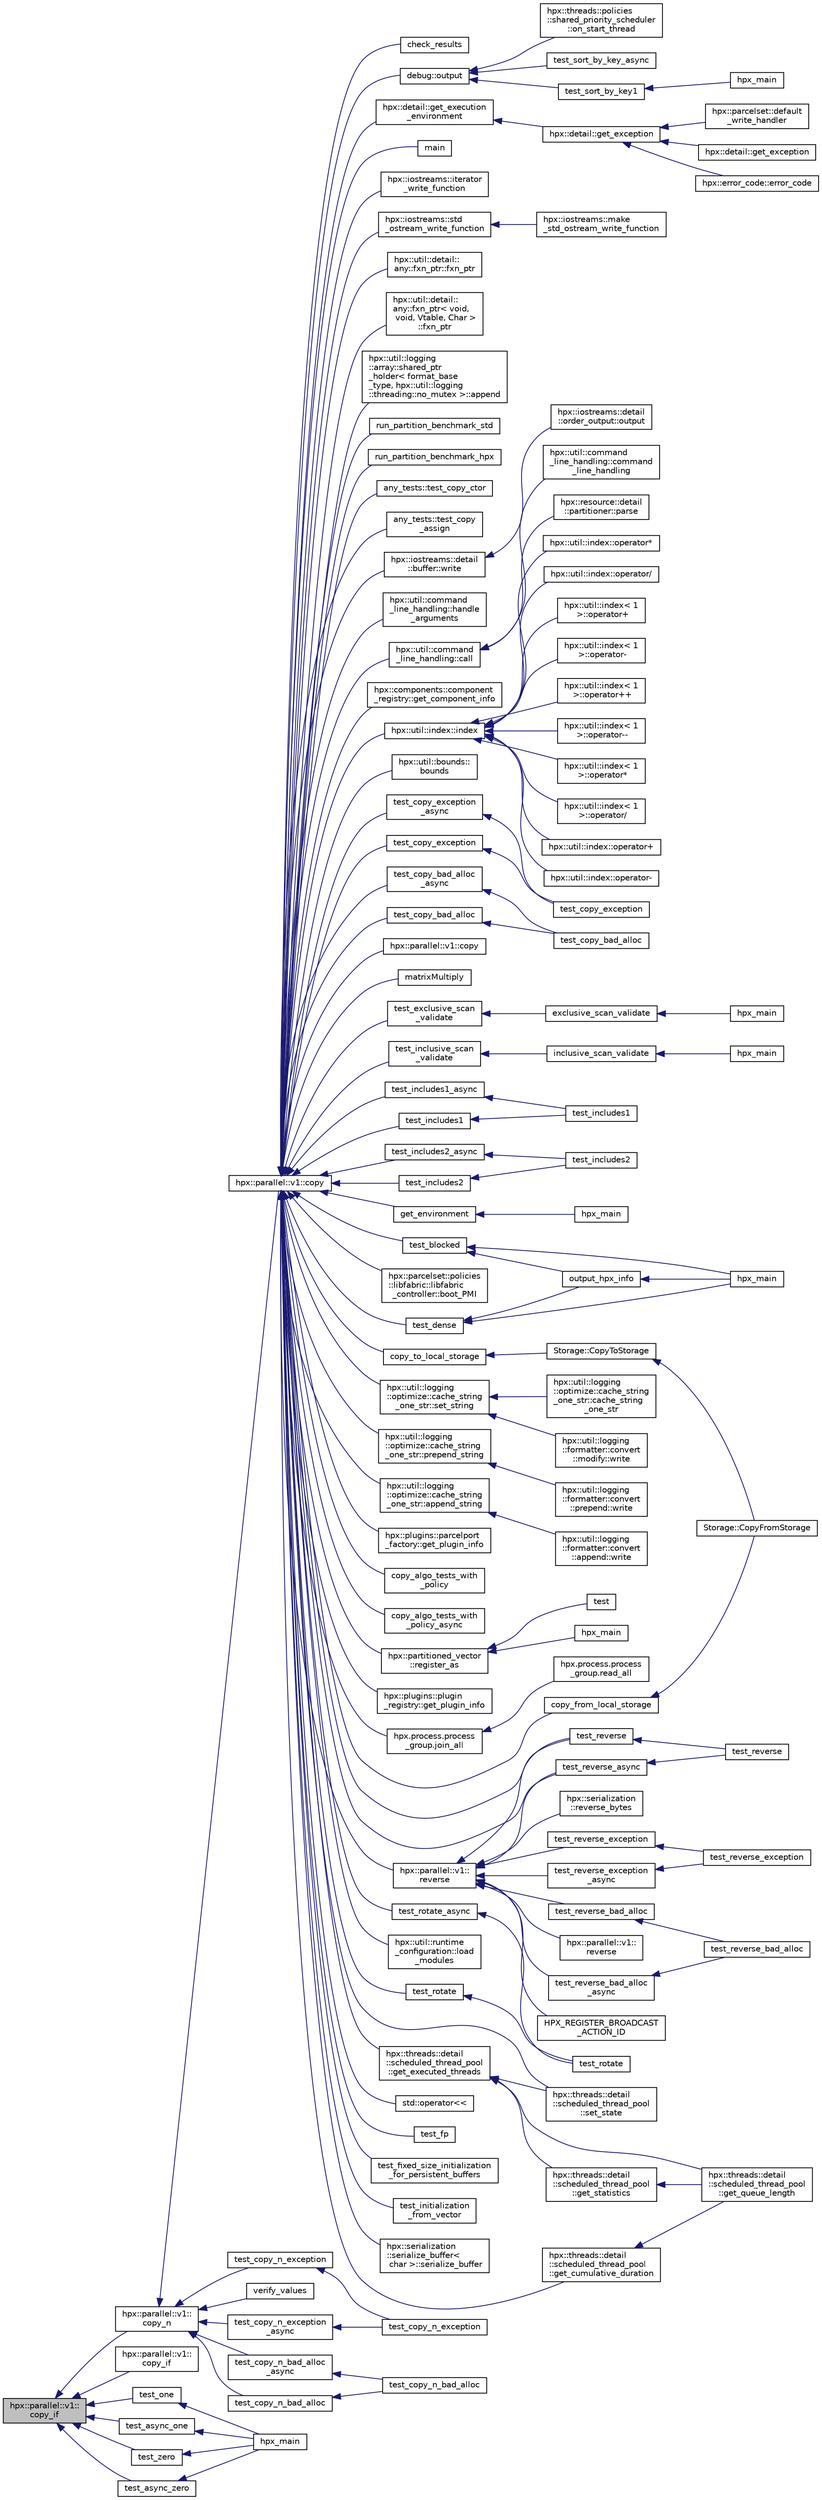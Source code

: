 digraph "hpx::parallel::v1::copy_if"
{
  edge [fontname="Helvetica",fontsize="10",labelfontname="Helvetica",labelfontsize="10"];
  node [fontname="Helvetica",fontsize="10",shape=record];
  rankdir="LR";
  Node488 [label="hpx::parallel::v1::\lcopy_if",height=0.2,width=0.4,color="black", fillcolor="grey75", style="filled", fontcolor="black"];
  Node488 -> Node489 [dir="back",color="midnightblue",fontsize="10",style="solid",fontname="Helvetica"];
  Node489 [label="hpx::parallel::v1::\lcopy_n",height=0.2,width=0.4,color="black", fillcolor="white", style="filled",URL="$db/db9/namespacehpx_1_1parallel_1_1v1.html#a62b381b00123e950f7cd81ae9b16c4a6"];
  Node489 -> Node490 [dir="back",color="midnightblue",fontsize="10",style="solid",fontname="Helvetica"];
  Node490 [label="hpx::parallel::v1::copy",height=0.2,width=0.4,color="black", fillcolor="white", style="filled",URL="$db/db9/namespacehpx_1_1parallel_1_1v1.html#a502f993845638113034b4a1629b7a3c7"];
  Node490 -> Node491 [dir="back",color="midnightblue",fontsize="10",style="solid",fontname="Helvetica"];
  Node491 [label="hpx::util::detail::\lany::fxn_ptr::fxn_ptr",height=0.2,width=0.4,color="black", fillcolor="white", style="filled",URL="$d7/dcb/structhpx_1_1util_1_1detail_1_1any_1_1fxn__ptr.html#ac412cd5fb1858a7626b032904bfcc99d"];
  Node490 -> Node492 [dir="back",color="midnightblue",fontsize="10",style="solid",fontname="Helvetica"];
  Node492 [label="hpx::util::detail::\lany::fxn_ptr\< void,\l void, Vtable, Char \>\l::fxn_ptr",height=0.2,width=0.4,color="black", fillcolor="white", style="filled",URL="$d4/dfd/structhpx_1_1util_1_1detail_1_1any_1_1fxn__ptr_3_01void_00_01void_00_01_vtable_00_01_char_01_4.html#a34b8b84c43fba3e9c96736494926ef9e"];
  Node490 -> Node493 [dir="back",color="midnightblue",fontsize="10",style="solid",fontname="Helvetica"];
  Node493 [label="hpx::util::logging\l::array::shared_ptr\l_holder\< format_base\l_type, hpx::util::logging\l::threading::no_mutex \>::append",height=0.2,width=0.4,color="black", fillcolor="white", style="filled",URL="$d3/d8f/classhpx_1_1util_1_1logging_1_1array_1_1shared__ptr__holder.html#a048beba4280ba0e17bf9b63e48202479"];
  Node490 -> Node494 [dir="back",color="midnightblue",fontsize="10",style="solid",fontname="Helvetica"];
  Node494 [label="run_partition_benchmark_std",height=0.2,width=0.4,color="black", fillcolor="white", style="filled",URL="$d9/d88/benchmark__partition_8cpp.html#a8587bbea477cabbc07fb8c0909fda4bf"];
  Node490 -> Node495 [dir="back",color="midnightblue",fontsize="10",style="solid",fontname="Helvetica"];
  Node495 [label="run_partition_benchmark_hpx",height=0.2,width=0.4,color="black", fillcolor="white", style="filled",URL="$d9/d88/benchmark__partition_8cpp.html#a5c3c49868cd7a8f750c0d4d67d90501c"];
  Node490 -> Node496 [dir="back",color="midnightblue",fontsize="10",style="solid",fontname="Helvetica"];
  Node496 [label="any_tests::test_copy_ctor",height=0.2,width=0.4,color="black", fillcolor="white", style="filled",URL="$de/db0/namespaceany__tests.html#a4d2963fdb2362116cd7576b469e16554"];
  Node490 -> Node497 [dir="back",color="midnightblue",fontsize="10",style="solid",fontname="Helvetica"];
  Node497 [label="any_tests::test_copy\l_assign",height=0.2,width=0.4,color="black", fillcolor="white", style="filled",URL="$de/db0/namespaceany__tests.html#aedf0528c40685a62151d9d189d9478a8"];
  Node490 -> Node498 [dir="back",color="midnightblue",fontsize="10",style="solid",fontname="Helvetica"];
  Node498 [label="hpx::iostreams::detail\l::buffer::write",height=0.2,width=0.4,color="black", fillcolor="white", style="filled",URL="$d0/d8a/structhpx_1_1iostreams_1_1detail_1_1buffer.html#a3806c1acdff428b6a80e01c3304b1320"];
  Node498 -> Node499 [dir="back",color="midnightblue",fontsize="10",style="solid",fontname="Helvetica"];
  Node499 [label="hpx::iostreams::detail\l::order_output::output",height=0.2,width=0.4,color="black", fillcolor="white", style="filled",URL="$d8/d93/structhpx_1_1iostreams_1_1detail_1_1order__output.html#aa91d162ef08182ee688436517a0724c7"];
  Node490 -> Node500 [dir="back",color="midnightblue",fontsize="10",style="solid",fontname="Helvetica"];
  Node500 [label="hpx::util::command\l_line_handling::handle\l_arguments",height=0.2,width=0.4,color="black", fillcolor="white", style="filled",URL="$d2/df0/structhpx_1_1util_1_1command__line__handling.html#a1aa8a009a61fe583bf8de6e144846eee"];
  Node490 -> Node501 [dir="back",color="midnightblue",fontsize="10",style="solid",fontname="Helvetica"];
  Node501 [label="hpx::util::command\l_line_handling::call",height=0.2,width=0.4,color="black", fillcolor="white", style="filled",URL="$d2/df0/structhpx_1_1util_1_1command__line__handling.html#a88a7542cea910b1dcb77191654c3419e"];
  Node501 -> Node502 [dir="back",color="midnightblue",fontsize="10",style="solid",fontname="Helvetica"];
  Node502 [label="hpx::util::command\l_line_handling::command\l_line_handling",height=0.2,width=0.4,color="black", fillcolor="white", style="filled",URL="$d2/df0/structhpx_1_1util_1_1command__line__handling.html#a41c8e4f57b82b9f0357d259c70d11527"];
  Node501 -> Node503 [dir="back",color="midnightblue",fontsize="10",style="solid",fontname="Helvetica"];
  Node503 [label="hpx::resource::detail\l::partitioner::parse",height=0.2,width=0.4,color="black", fillcolor="white", style="filled",URL="$d0/dab/classhpx_1_1resource_1_1detail_1_1partitioner.html#a8319dd5018945e7d493f7a6d88a6ca02"];
  Node490 -> Node504 [dir="back",color="midnightblue",fontsize="10",style="solid",fontname="Helvetica"];
  Node504 [label="hpx::components::component\l_registry::get_component_info",height=0.2,width=0.4,color="black", fillcolor="white", style="filled",URL="$de/da5/structhpx_1_1components_1_1component__registry.html#a12bb12c156afc3b514f5ae5aed45090f",tooltip="Return the ini-information for all contained components. "];
  Node490 -> Node505 [dir="back",color="midnightblue",fontsize="10",style="solid",fontname="Helvetica"];
  Node505 [label="hpx::util::index::index",height=0.2,width=0.4,color="black", fillcolor="white", style="filled",URL="$de/d30/classhpx_1_1util_1_1index.html#abf882e9cdd8bf9d95b4faba144f9caed",tooltip="Effects: Zero-initializes each component. "];
  Node505 -> Node506 [dir="back",color="midnightblue",fontsize="10",style="solid",fontname="Helvetica"];
  Node506 [label="hpx::util::index::operator+",height=0.2,width=0.4,color="black", fillcolor="white", style="filled",URL="$de/d30/classhpx_1_1util_1_1index.html#aa34af735cadc4d8a2b5692f4b412912e",tooltip="Returns: index<Rank>{*this} += rhs. "];
  Node505 -> Node507 [dir="back",color="midnightblue",fontsize="10",style="solid",fontname="Helvetica"];
  Node507 [label="hpx::util::index::operator-",height=0.2,width=0.4,color="black", fillcolor="white", style="filled",URL="$de/d30/classhpx_1_1util_1_1index.html#af2673a8ee8f0a7d06b05aa0df21dd4fd",tooltip="Returns: index<Rank>{*this} -= rhs. "];
  Node505 -> Node508 [dir="back",color="midnightblue",fontsize="10",style="solid",fontname="Helvetica"];
  Node508 [label="hpx::util::index::operator*",height=0.2,width=0.4,color="black", fillcolor="white", style="filled",URL="$de/d30/classhpx_1_1util_1_1index.html#a88b206e4eed810dfb3b2bc0946511fc1",tooltip="Returns: index<Rank>{*this} *= v. "];
  Node505 -> Node509 [dir="back",color="midnightblue",fontsize="10",style="solid",fontname="Helvetica"];
  Node509 [label="hpx::util::index::operator/",height=0.2,width=0.4,color="black", fillcolor="white", style="filled",URL="$de/d30/classhpx_1_1util_1_1index.html#acd7ae8f549efa876966cf63fecef7bd6",tooltip="Returns: index<Rank>{*this} /= v. "];
  Node505 -> Node510 [dir="back",color="midnightblue",fontsize="10",style="solid",fontname="Helvetica"];
  Node510 [label="hpx::util::index\< 1\l \>::operator+",height=0.2,width=0.4,color="black", fillcolor="white", style="filled",URL="$d5/d22/classhpx_1_1util_1_1index_3_011_01_4.html#ae39412c026f3104fa5ae68e39be44d36",tooltip="Returns: index<Rank>{*this} += rhs. "];
  Node505 -> Node511 [dir="back",color="midnightblue",fontsize="10",style="solid",fontname="Helvetica"];
  Node511 [label="hpx::util::index\< 1\l \>::operator-",height=0.2,width=0.4,color="black", fillcolor="white", style="filled",URL="$d5/d22/classhpx_1_1util_1_1index_3_011_01_4.html#addbab11e083426c0fb78a18934335abf",tooltip="Returns: index<Rank>{*this} -= rhs. "];
  Node505 -> Node512 [dir="back",color="midnightblue",fontsize="10",style="solid",fontname="Helvetica"];
  Node512 [label="hpx::util::index\< 1\l \>::operator++",height=0.2,width=0.4,color="black", fillcolor="white", style="filled",URL="$d5/d22/classhpx_1_1util_1_1index_3_011_01_4.html#aec7d69c870cafa096c629a0a9e7503ad"];
  Node505 -> Node513 [dir="back",color="midnightblue",fontsize="10",style="solid",fontname="Helvetica"];
  Node513 [label="hpx::util::index\< 1\l \>::operator--",height=0.2,width=0.4,color="black", fillcolor="white", style="filled",URL="$d5/d22/classhpx_1_1util_1_1index_3_011_01_4.html#a1f14fc3ee6db184107e5d112e03dd6f7"];
  Node505 -> Node514 [dir="back",color="midnightblue",fontsize="10",style="solid",fontname="Helvetica"];
  Node514 [label="hpx::util::index\< 1\l \>::operator*",height=0.2,width=0.4,color="black", fillcolor="white", style="filled",URL="$d5/d22/classhpx_1_1util_1_1index_3_011_01_4.html#a32f4ab025e08253ba6acf9351b1694da",tooltip="Returns: index<Rank>{*this} *= v. "];
  Node505 -> Node515 [dir="back",color="midnightblue",fontsize="10",style="solid",fontname="Helvetica"];
  Node515 [label="hpx::util::index\< 1\l \>::operator/",height=0.2,width=0.4,color="black", fillcolor="white", style="filled",URL="$d5/d22/classhpx_1_1util_1_1index_3_011_01_4.html#a3d225d331fb3d8dc8fcb9e760c9518d9",tooltip="Returns: index<Rank>{*this} /= v. "];
  Node490 -> Node516 [dir="back",color="midnightblue",fontsize="10",style="solid",fontname="Helvetica"];
  Node516 [label="hpx::util::bounds::\lbounds",height=0.2,width=0.4,color="black", fillcolor="white", style="filled",URL="$d4/d1b/classhpx_1_1util_1_1bounds.html#a601f156f60c6e659628f03d389770fe7",tooltip="Effects: Zero-initializes each component. "];
  Node490 -> Node517 [dir="back",color="midnightblue",fontsize="10",style="solid",fontname="Helvetica"];
  Node517 [label="test_copy_exception",height=0.2,width=0.4,color="black", fillcolor="white", style="filled",URL="$d9/d54/copy_8cpp.html#a8ffc3bbb8c0f16b653e0f5c7cc243f21"];
  Node517 -> Node518 [dir="back",color="midnightblue",fontsize="10",style="solid",fontname="Helvetica"];
  Node518 [label="test_copy_exception",height=0.2,width=0.4,color="black", fillcolor="white", style="filled",URL="$d9/d54/copy_8cpp.html#af7fb37549a32793d916e9bad873d5813"];
  Node490 -> Node519 [dir="back",color="midnightblue",fontsize="10",style="solid",fontname="Helvetica"];
  Node519 [label="test_copy_exception\l_async",height=0.2,width=0.4,color="black", fillcolor="white", style="filled",URL="$d9/d54/copy_8cpp.html#a975f6058b2ad575758bb9c1b54a1c464"];
  Node519 -> Node518 [dir="back",color="midnightblue",fontsize="10",style="solid",fontname="Helvetica"];
  Node490 -> Node520 [dir="back",color="midnightblue",fontsize="10",style="solid",fontname="Helvetica"];
  Node520 [label="test_copy_bad_alloc",height=0.2,width=0.4,color="black", fillcolor="white", style="filled",URL="$d9/d54/copy_8cpp.html#a4c5374392b9ae4528dc31288a3a45d20"];
  Node520 -> Node521 [dir="back",color="midnightblue",fontsize="10",style="solid",fontname="Helvetica"];
  Node521 [label="test_copy_bad_alloc",height=0.2,width=0.4,color="black", fillcolor="white", style="filled",URL="$d9/d54/copy_8cpp.html#aedcfd9653ff5c789744b7fa97fdf2823"];
  Node490 -> Node522 [dir="back",color="midnightblue",fontsize="10",style="solid",fontname="Helvetica"];
  Node522 [label="test_copy_bad_alloc\l_async",height=0.2,width=0.4,color="black", fillcolor="white", style="filled",URL="$d9/d54/copy_8cpp.html#aae3d66abea479b770899329ccb071715"];
  Node522 -> Node521 [dir="back",color="midnightblue",fontsize="10",style="solid",fontname="Helvetica"];
  Node490 -> Node523 [dir="back",color="midnightblue",fontsize="10",style="solid",fontname="Helvetica"];
  Node523 [label="hpx::parallel::v1::copy",height=0.2,width=0.4,color="black", fillcolor="white", style="filled",URL="$db/db9/namespacehpx_1_1parallel_1_1v1.html#acbc0b8406e3e0e109cbbae1ba799520f"];
  Node490 -> Node524 [dir="back",color="midnightblue",fontsize="10",style="solid",fontname="Helvetica"];
  Node524 [label="matrixMultiply",height=0.2,width=0.4,color="black", fillcolor="white", style="filled",URL="$dd/d84/cublas__matmul_8cpp.html#aa067c394898cc546b800722bc5eae6ee"];
  Node490 -> Node525 [dir="back",color="midnightblue",fontsize="10",style="solid",fontname="Helvetica"];
  Node525 [label="hpx::detail::get_execution\l_environment",height=0.2,width=0.4,color="black", fillcolor="white", style="filled",URL="$d5/dbe/namespacehpx_1_1detail.html#a3e32a0565372de65928b1a495a4e9d2b"];
  Node525 -> Node526 [dir="back",color="midnightblue",fontsize="10",style="solid",fontname="Helvetica"];
  Node526 [label="hpx::detail::get_exception",height=0.2,width=0.4,color="black", fillcolor="white", style="filled",URL="$d5/dbe/namespacehpx_1_1detail.html#a9bc870a59e82a707b66f801d11a31524"];
  Node526 -> Node527 [dir="back",color="midnightblue",fontsize="10",style="solid",fontname="Helvetica"];
  Node527 [label="hpx::error_code::error_code",height=0.2,width=0.4,color="black", fillcolor="white", style="filled",URL="$d0/ddf/classhpx_1_1error__code.html#a6c75f772a727844e82acc4bda0478be1"];
  Node526 -> Node528 [dir="back",color="midnightblue",fontsize="10",style="solid",fontname="Helvetica"];
  Node528 [label="hpx::parcelset::default\l_write_handler",height=0.2,width=0.4,color="black", fillcolor="white", style="filled",URL="$d4/d41/namespacehpx_1_1parcelset.html#afbd7ba917a0c0adcad43f9b8b0ef1dc2"];
  Node526 -> Node529 [dir="back",color="midnightblue",fontsize="10",style="solid",fontname="Helvetica"];
  Node529 [label="hpx::detail::get_exception",height=0.2,width=0.4,color="black", fillcolor="white", style="filled",URL="$d5/dbe/namespacehpx_1_1detail.html#ae1fcb86925dcb6c7699a858634407236"];
  Node490 -> Node530 [dir="back",color="midnightblue",fontsize="10",style="solid",fontname="Helvetica"];
  Node530 [label="test_exclusive_scan\l_validate",height=0.2,width=0.4,color="black", fillcolor="white", style="filled",URL="$df/d8d/exclusive__scan__validate_8cpp.html#a3ad0827210ccbc9a0b7c3f7082df3661"];
  Node530 -> Node531 [dir="back",color="midnightblue",fontsize="10",style="solid",fontname="Helvetica"];
  Node531 [label="exclusive_scan_validate",height=0.2,width=0.4,color="black", fillcolor="white", style="filled",URL="$df/d8d/exclusive__scan__validate_8cpp.html#a3178f79cb25796b61aa07c085078a217"];
  Node531 -> Node532 [dir="back",color="midnightblue",fontsize="10",style="solid",fontname="Helvetica"];
  Node532 [label="hpx_main",height=0.2,width=0.4,color="black", fillcolor="white", style="filled",URL="$df/d8d/exclusive__scan__validate_8cpp.html#a4ca51ec94fa82421fc621b58eef7b01c"];
  Node490 -> Node533 [dir="back",color="midnightblue",fontsize="10",style="solid",fontname="Helvetica"];
  Node533 [label="test_includes1",height=0.2,width=0.4,color="black", fillcolor="white", style="filled",URL="$dc/d10/includes_8cpp.html#ac9a328bca1819c3cf102403b9e78af4d"];
  Node533 -> Node534 [dir="back",color="midnightblue",fontsize="10",style="solid",fontname="Helvetica"];
  Node534 [label="test_includes1",height=0.2,width=0.4,color="black", fillcolor="white", style="filled",URL="$dc/d10/includes_8cpp.html#a6d101b4dd9e1eda799b990378346277a"];
  Node490 -> Node535 [dir="back",color="midnightblue",fontsize="10",style="solid",fontname="Helvetica"];
  Node535 [label="test_includes1_async",height=0.2,width=0.4,color="black", fillcolor="white", style="filled",URL="$dc/d10/includes_8cpp.html#a54dad366ee0ed5b7f40cb5bf2eb78c8b"];
  Node535 -> Node534 [dir="back",color="midnightblue",fontsize="10",style="solid",fontname="Helvetica"];
  Node490 -> Node536 [dir="back",color="midnightblue",fontsize="10",style="solid",fontname="Helvetica"];
  Node536 [label="test_includes2",height=0.2,width=0.4,color="black", fillcolor="white", style="filled",URL="$dc/d10/includes_8cpp.html#aa28131ce41bfe9d6f55063ecaaa95d0b"];
  Node536 -> Node537 [dir="back",color="midnightblue",fontsize="10",style="solid",fontname="Helvetica"];
  Node537 [label="test_includes2",height=0.2,width=0.4,color="black", fillcolor="white", style="filled",URL="$dc/d10/includes_8cpp.html#a094e019ec3ea270d55f1b58f7e08cfd0"];
  Node490 -> Node538 [dir="back",color="midnightblue",fontsize="10",style="solid",fontname="Helvetica"];
  Node538 [label="test_includes2_async",height=0.2,width=0.4,color="black", fillcolor="white", style="filled",URL="$dc/d10/includes_8cpp.html#a74f23df4b3d3dfced1942f74518c545e"];
  Node538 -> Node537 [dir="back",color="midnightblue",fontsize="10",style="solid",fontname="Helvetica"];
  Node490 -> Node539 [dir="back",color="midnightblue",fontsize="10",style="solid",fontname="Helvetica"];
  Node539 [label="test_inclusive_scan\l_validate",height=0.2,width=0.4,color="black", fillcolor="white", style="filled",URL="$d1/d1e/inclusive__scan__tests_8hpp.html#a2576aec37ed584e4e707efc8e894d04f"];
  Node539 -> Node540 [dir="back",color="midnightblue",fontsize="10",style="solid",fontname="Helvetica"];
  Node540 [label="inclusive_scan_validate",height=0.2,width=0.4,color="black", fillcolor="white", style="filled",URL="$d4/d31/inclusive__scan_8cpp.html#ac12e0974d9a242534d53315ebffcf4ea"];
  Node540 -> Node541 [dir="back",color="midnightblue",fontsize="10",style="solid",fontname="Helvetica"];
  Node541 [label="hpx_main",height=0.2,width=0.4,color="black", fillcolor="white", style="filled",URL="$d4/d31/inclusive__scan_8cpp.html#a4ca51ec94fa82421fc621b58eef7b01c"];
  Node490 -> Node542 [dir="back",color="midnightblue",fontsize="10",style="solid",fontname="Helvetica"];
  Node542 [label="get_environment",height=0.2,width=0.4,color="black", fillcolor="white", style="filled",URL="$df/ddc/launch__process_8cpp.html#a0cf78c7984634501049f3dc46fd28d69"];
  Node542 -> Node543 [dir="back",color="midnightblue",fontsize="10",style="solid",fontname="Helvetica"];
  Node543 [label="hpx_main",height=0.2,width=0.4,color="black", fillcolor="white", style="filled",URL="$df/ddc/launch__process_8cpp.html#a4ca51ec94fa82421fc621b58eef7b01c"];
  Node490 -> Node544 [dir="back",color="midnightblue",fontsize="10",style="solid",fontname="Helvetica"];
  Node544 [label="hpx::parcelset::policies\l::libfabric::libfabric\l_controller::boot_PMI",height=0.2,width=0.4,color="black", fillcolor="white", style="filled",URL="$db/d9f/classhpx_1_1parcelset_1_1policies_1_1libfabric_1_1libfabric__controller.html#a8107a3c0779afb2b6f59b6f2d7fed085"];
  Node490 -> Node545 [dir="back",color="midnightblue",fontsize="10",style="solid",fontname="Helvetica"];
  Node545 [label="copy_to_local_storage",height=0.2,width=0.4,color="black", fillcolor="white", style="filled",URL="$db/daa/network__storage_8cpp.html#a4a30e53cccd72e7de949feb0415f8d20"];
  Node545 -> Node546 [dir="back",color="midnightblue",fontsize="10",style="solid",fontname="Helvetica"];
  Node546 [label="Storage::CopyToStorage",height=0.2,width=0.4,color="black", fillcolor="white", style="filled",URL="$db/dd5/namespace_storage.html#a67db530df57f7b0d41ea9afcaac8946c"];
  Node546 -> Node547 [dir="back",color="midnightblue",fontsize="10",style="solid",fontname="Helvetica"];
  Node547 [label="Storage::CopyFromStorage",height=0.2,width=0.4,color="black", fillcolor="white", style="filled",URL="$db/dd5/namespace_storage.html#afc22ee9d2a21b6e473f85bb8b98c93b0"];
  Node490 -> Node548 [dir="back",color="midnightblue",fontsize="10",style="solid",fontname="Helvetica"];
  Node548 [label="copy_from_local_storage",height=0.2,width=0.4,color="black", fillcolor="white", style="filled",URL="$db/daa/network__storage_8cpp.html#a6abda1483818c08b41b9b2eeb5d974a3"];
  Node548 -> Node547 [dir="back",color="midnightblue",fontsize="10",style="solid",fontname="Helvetica"];
  Node490 -> Node549 [dir="back",color="midnightblue",fontsize="10",style="solid",fontname="Helvetica"];
  Node549 [label="hpx::util::logging\l::optimize::cache_string\l_one_str::set_string",height=0.2,width=0.4,color="black", fillcolor="white", style="filled",URL="$d2/df1/structhpx_1_1util_1_1logging_1_1optimize_1_1cache__string__one__str.html#a68a6011976ebbb742364cbdcbbad654c"];
  Node549 -> Node550 [dir="back",color="midnightblue",fontsize="10",style="solid",fontname="Helvetica"];
  Node550 [label="hpx::util::logging\l::formatter::convert\l::modify::write",height=0.2,width=0.4,color="black", fillcolor="white", style="filled",URL="$df/d5f/namespacehpx_1_1util_1_1logging_1_1formatter_1_1convert_1_1modify.html#a7c07f6847ab66deacc9a8f568981251f"];
  Node549 -> Node551 [dir="back",color="midnightblue",fontsize="10",style="solid",fontname="Helvetica"];
  Node551 [label="hpx::util::logging\l::optimize::cache_string\l_one_str::cache_string\l_one_str",height=0.2,width=0.4,color="black", fillcolor="white", style="filled",URL="$d2/df1/structhpx_1_1util_1_1logging_1_1optimize_1_1cache__string__one__str.html#acb8b3a32a98895381f06c406f4c0f923"];
  Node490 -> Node552 [dir="back",color="midnightblue",fontsize="10",style="solid",fontname="Helvetica"];
  Node552 [label="hpx::util::logging\l::optimize::cache_string\l_one_str::prepend_string",height=0.2,width=0.4,color="black", fillcolor="white", style="filled",URL="$d2/df1/structhpx_1_1util_1_1logging_1_1optimize_1_1cache__string__one__str.html#ac65d8bb47cd38308b999f665ec8e743f"];
  Node552 -> Node553 [dir="back",color="midnightblue",fontsize="10",style="solid",fontname="Helvetica"];
  Node553 [label="hpx::util::logging\l::formatter::convert\l::prepend::write",height=0.2,width=0.4,color="black", fillcolor="white", style="filled",URL="$de/d08/namespacehpx_1_1util_1_1logging_1_1formatter_1_1convert_1_1prepend.html#a9d1f7a8714138e4c036db67efa8a84ef"];
  Node490 -> Node554 [dir="back",color="midnightblue",fontsize="10",style="solid",fontname="Helvetica"];
  Node554 [label="hpx::util::logging\l::optimize::cache_string\l_one_str::append_string",height=0.2,width=0.4,color="black", fillcolor="white", style="filled",URL="$d2/df1/structhpx_1_1util_1_1logging_1_1optimize_1_1cache__string__one__str.html#aa454ed031c9577ea72be70dc9db7fb0e"];
  Node554 -> Node555 [dir="back",color="midnightblue",fontsize="10",style="solid",fontname="Helvetica"];
  Node555 [label="hpx::util::logging\l::formatter::convert\l::append::write",height=0.2,width=0.4,color="black", fillcolor="white", style="filled",URL="$da/d97/namespacehpx_1_1util_1_1logging_1_1formatter_1_1convert_1_1append.html#a4b983567f53121b8e642d2b68e4b56d7"];
  Node490 -> Node556 [dir="back",color="midnightblue",fontsize="10",style="solid",fontname="Helvetica"];
  Node556 [label="hpx::plugins::parcelport\l_factory::get_plugin_info",height=0.2,width=0.4,color="black", fillcolor="white", style="filled",URL="$d2/d50/structhpx_1_1plugins_1_1parcelport__factory.html#ae0bfc9ba44b48f0fab21ce8ad91f98aa"];
  Node490 -> Node557 [dir="back",color="midnightblue",fontsize="10",style="solid",fontname="Helvetica"];
  Node557 [label="copy_algo_tests_with\l_policy",height=0.2,width=0.4,color="black", fillcolor="white", style="filled",URL="$d9/d91/partitioned__vector__copy_8cpp.html#ae0e3f9d05350442941fbd4339e31e6be"];
  Node490 -> Node558 [dir="back",color="midnightblue",fontsize="10",style="solid",fontname="Helvetica"];
  Node558 [label="copy_algo_tests_with\l_policy_async",height=0.2,width=0.4,color="black", fillcolor="white", style="filled",URL="$d9/d91/partitioned__vector__copy_8cpp.html#a2a8bfcd77f2b6d1bef69bbfcd08f2ca3"];
  Node490 -> Node559 [dir="back",color="midnightblue",fontsize="10",style="solid",fontname="Helvetica"];
  Node559 [label="hpx::partitioned_vector\l::register_as",height=0.2,width=0.4,color="black", fillcolor="white", style="filled",URL="$d1/d60/classhpx_1_1partitioned__vector.html#aa5bc9806884a016563badd3631acba76"];
  Node559 -> Node560 [dir="back",color="midnightblue",fontsize="10",style="solid",fontname="Helvetica"];
  Node560 [label="hpx_main",height=0.2,width=0.4,color="black", fillcolor="white", style="filled",URL="$db/d7c/partitioned__vector__spmd__foreach_8cpp.html#a4ca51ec94fa82421fc621b58eef7b01c"];
  Node559 -> Node561 [dir="back",color="midnightblue",fontsize="10",style="solid",fontname="Helvetica"];
  Node561 [label="test",height=0.2,width=0.4,color="black", fillcolor="white", style="filled",URL="$dd/dc9/serialization__partitioned__vector_8cpp.html#ad31f39df04713d49dcb2ed6f9ec4c77b"];
  Node490 -> Node562 [dir="back",color="midnightblue",fontsize="10",style="solid",fontname="Helvetica"];
  Node562 [label="hpx::plugins::plugin\l_registry::get_plugin_info",height=0.2,width=0.4,color="black", fillcolor="white", style="filled",URL="$d2/d92/structhpx_1_1plugins_1_1plugin__registry.html#ac91702c64cc8940454562390d79e341f",tooltip="Return the ini-information for all contained components. "];
  Node490 -> Node563 [dir="back",color="midnightblue",fontsize="10",style="solid",fontname="Helvetica"];
  Node563 [label="hpx.process.process\l_group.join_all",height=0.2,width=0.4,color="black", fillcolor="white", style="filled",URL="$d5/d67/classhpx_1_1process_1_1process__group.html#adcfb796ea57830ecf0c854f89e10f7b0"];
  Node563 -> Node564 [dir="back",color="midnightblue",fontsize="10",style="solid",fontname="Helvetica"];
  Node564 [label="hpx.process.process\l_group.read_all",height=0.2,width=0.4,color="black", fillcolor="white", style="filled",URL="$d5/d67/classhpx_1_1process_1_1process__group.html#a9250808f2c832dbcce173126d1df9106"];
  Node490 -> Node565 [dir="back",color="midnightblue",fontsize="10",style="solid",fontname="Helvetica"];
  Node565 [label="test_reverse",height=0.2,width=0.4,color="black", fillcolor="white", style="filled",URL="$d8/dc4/reverse_8cpp.html#a698a7dfc93bebfd1903e9279d728b478"];
  Node565 -> Node566 [dir="back",color="midnightblue",fontsize="10",style="solid",fontname="Helvetica"];
  Node566 [label="test_reverse",height=0.2,width=0.4,color="black", fillcolor="white", style="filled",URL="$d8/dc4/reverse_8cpp.html#af8ceb06646276dda271ee75fb9cb1330"];
  Node490 -> Node567 [dir="back",color="midnightblue",fontsize="10",style="solid",fontname="Helvetica"];
  Node567 [label="test_reverse_async",height=0.2,width=0.4,color="black", fillcolor="white", style="filled",URL="$d8/dc4/reverse_8cpp.html#a98d04b1d1b66041667a0b108cb75bd94"];
  Node567 -> Node566 [dir="back",color="midnightblue",fontsize="10",style="solid",fontname="Helvetica"];
  Node490 -> Node568 [dir="back",color="midnightblue",fontsize="10",style="solid",fontname="Helvetica"];
  Node568 [label="hpx::parallel::v1::\lreverse",height=0.2,width=0.4,color="black", fillcolor="white", style="filled",URL="$db/db9/namespacehpx_1_1parallel_1_1v1.html#a6bbf1266e4c8218912dd6b0f4e45af81"];
  Node568 -> Node569 [dir="back",color="midnightblue",fontsize="10",style="solid",fontname="Helvetica"];
  Node569 [label="hpx::serialization\l::reverse_bytes",height=0.2,width=0.4,color="black", fillcolor="white", style="filled",URL="$d5/d3c/namespacehpx_1_1serialization.html#a8f011ebc83a6d30da709e16b0cb73d01"];
  Node568 -> Node565 [dir="back",color="midnightblue",fontsize="10",style="solid",fontname="Helvetica"];
  Node568 -> Node567 [dir="back",color="midnightblue",fontsize="10",style="solid",fontname="Helvetica"];
  Node568 -> Node570 [dir="back",color="midnightblue",fontsize="10",style="solid",fontname="Helvetica"];
  Node570 [label="test_reverse_exception",height=0.2,width=0.4,color="black", fillcolor="white", style="filled",URL="$d8/dc4/reverse_8cpp.html#a3fc488f688ffcc2638e75651d05ce0a1"];
  Node570 -> Node571 [dir="back",color="midnightblue",fontsize="10",style="solid",fontname="Helvetica"];
  Node571 [label="test_reverse_exception",height=0.2,width=0.4,color="black", fillcolor="white", style="filled",URL="$d8/dc4/reverse_8cpp.html#aa2d8d81dddb303261c7e261a04af58e8"];
  Node568 -> Node572 [dir="back",color="midnightblue",fontsize="10",style="solid",fontname="Helvetica"];
  Node572 [label="test_reverse_exception\l_async",height=0.2,width=0.4,color="black", fillcolor="white", style="filled",URL="$d8/dc4/reverse_8cpp.html#aa1ef542757feafa7771fd3a91fad9ec3"];
  Node572 -> Node571 [dir="back",color="midnightblue",fontsize="10",style="solid",fontname="Helvetica"];
  Node568 -> Node573 [dir="back",color="midnightblue",fontsize="10",style="solid",fontname="Helvetica"];
  Node573 [label="test_reverse_bad_alloc",height=0.2,width=0.4,color="black", fillcolor="white", style="filled",URL="$d8/dc4/reverse_8cpp.html#a40fe535807d02cbe5ca07115a9136645"];
  Node573 -> Node574 [dir="back",color="midnightblue",fontsize="10",style="solid",fontname="Helvetica"];
  Node574 [label="test_reverse_bad_alloc",height=0.2,width=0.4,color="black", fillcolor="white", style="filled",URL="$d8/dc4/reverse_8cpp.html#ab4e1a7ce9674bb5cf3ffcc0f43d8f0df"];
  Node568 -> Node575 [dir="back",color="midnightblue",fontsize="10",style="solid",fontname="Helvetica"];
  Node575 [label="test_reverse_bad_alloc\l_async",height=0.2,width=0.4,color="black", fillcolor="white", style="filled",URL="$d8/dc4/reverse_8cpp.html#ae0154bff33a98454ffa3b43769b3947c"];
  Node575 -> Node574 [dir="back",color="midnightblue",fontsize="10",style="solid",fontname="Helvetica"];
  Node568 -> Node576 [dir="back",color="midnightblue",fontsize="10",style="solid",fontname="Helvetica"];
  Node576 [label="hpx::parallel::v1::\lreverse",height=0.2,width=0.4,color="black", fillcolor="white", style="filled",URL="$db/db9/namespacehpx_1_1parallel_1_1v1.html#add542518419ae02ebf254281b2f6b467"];
  Node568 -> Node577 [dir="back",color="midnightblue",fontsize="10",style="solid",fontname="Helvetica"];
  Node577 [label="HPX_REGISTER_BROADCAST\l_ACTION_ID",height=0.2,width=0.4,color="black", fillcolor="white", style="filled",URL="$de/d5c/runtime__support__server_8cpp.html#a2c7fd60adfab122ae67b173ad73fc706"];
  Node490 -> Node578 [dir="back",color="midnightblue",fontsize="10",style="solid",fontname="Helvetica"];
  Node578 [label="test_rotate",height=0.2,width=0.4,color="black", fillcolor="white", style="filled",URL="$d7/d5d/rotate_8cpp.html#ab8a8520d8bdef3f9022bc5377426d949"];
  Node578 -> Node579 [dir="back",color="midnightblue",fontsize="10",style="solid",fontname="Helvetica"];
  Node579 [label="test_rotate",height=0.2,width=0.4,color="black", fillcolor="white", style="filled",URL="$d7/d5d/rotate_8cpp.html#ae9e7ca0d224acd1e52ac006b1b1249e6"];
  Node490 -> Node580 [dir="back",color="midnightblue",fontsize="10",style="solid",fontname="Helvetica"];
  Node580 [label="test_rotate_async",height=0.2,width=0.4,color="black", fillcolor="white", style="filled",URL="$d7/d5d/rotate_8cpp.html#ae3e37eb13d1c555e7ec861e99599cecb"];
  Node580 -> Node579 [dir="back",color="midnightblue",fontsize="10",style="solid",fontname="Helvetica"];
  Node490 -> Node581 [dir="back",color="midnightblue",fontsize="10",style="solid",fontname="Helvetica"];
  Node581 [label="hpx::util::runtime\l_configuration::load\l_modules",height=0.2,width=0.4,color="black", fillcolor="white", style="filled",URL="$d8/d70/classhpx_1_1util_1_1runtime__configuration.html#a684c450613a1e9286639e43b793a07ce"];
  Node490 -> Node582 [dir="back",color="midnightblue",fontsize="10",style="solid",fontname="Helvetica"];
  Node582 [label="hpx::threads::detail\l::scheduled_thread_pool\l::set_state",height=0.2,width=0.4,color="black", fillcolor="white", style="filled",URL="$d2/df7/classhpx_1_1threads_1_1detail_1_1scheduled__thread__pool.html#a4c5c2e57730a788a22926759bcc07972"];
  Node490 -> Node583 [dir="back",color="midnightblue",fontsize="10",style="solid",fontname="Helvetica"];
  Node583 [label="hpx::threads::detail\l::scheduled_thread_pool\l::get_executed_threads",height=0.2,width=0.4,color="black", fillcolor="white", style="filled",URL="$d2/df7/classhpx_1_1threads_1_1detail_1_1scheduled__thread__pool.html#a752993760499d1faf511432e3230620a"];
  Node583 -> Node584 [dir="back",color="midnightblue",fontsize="10",style="solid",fontname="Helvetica"];
  Node584 [label="hpx::threads::detail\l::scheduled_thread_pool\l::get_queue_length",height=0.2,width=0.4,color="black", fillcolor="white", style="filled",URL="$d2/df7/classhpx_1_1threads_1_1detail_1_1scheduled__thread__pool.html#a2f281765fae56e182a978b907c75f1ca"];
  Node583 -> Node582 [dir="back",color="midnightblue",fontsize="10",style="solid",fontname="Helvetica"];
  Node583 -> Node585 [dir="back",color="midnightblue",fontsize="10",style="solid",fontname="Helvetica"];
  Node585 [label="hpx::threads::detail\l::scheduled_thread_pool\l::get_statistics",height=0.2,width=0.4,color="black", fillcolor="white", style="filled",URL="$d2/df7/classhpx_1_1threads_1_1detail_1_1scheduled__thread__pool.html#af2dcb72d2af1ae8d518295a975531b21"];
  Node585 -> Node584 [dir="back",color="midnightblue",fontsize="10",style="solid",fontname="Helvetica"];
  Node490 -> Node586 [dir="back",color="midnightblue",fontsize="10",style="solid",fontname="Helvetica"];
  Node586 [label="hpx::threads::detail\l::scheduled_thread_pool\l::get_cumulative_duration",height=0.2,width=0.4,color="black", fillcolor="white", style="filled",URL="$d2/df7/classhpx_1_1threads_1_1detail_1_1scheduled__thread__pool.html#a8d4a988d98693b637a1591ecbc404721"];
  Node586 -> Node584 [dir="back",color="midnightblue",fontsize="10",style="solid",fontname="Helvetica"];
  Node490 -> Node587 [dir="back",color="midnightblue",fontsize="10",style="solid",fontname="Helvetica"];
  Node587 [label="std::operator\<\<",height=0.2,width=0.4,color="black", fillcolor="white", style="filled",URL="$d8/dcc/namespacestd.html#a7b26db8bc46202080a4c579d92a9013a"];
  Node490 -> Node588 [dir="back",color="midnightblue",fontsize="10",style="solid",fontname="Helvetica"];
  Node588 [label="test_fp",height=0.2,width=0.4,color="black", fillcolor="white", style="filled",URL="$d8/d4f/serialization__unordered__map_8cpp.html#a1562c7873e81687d6bf131c9993a198d"];
  Node490 -> Node589 [dir="back",color="midnightblue",fontsize="10",style="solid",fontname="Helvetica"];
  Node589 [label="test_fixed_size_initialization\l_for_persistent_buffers",height=0.2,width=0.4,color="black", fillcolor="white", style="filled",URL="$d1/d00/serialize__buffer_8cpp.html#abe9b6b9d0e6120127310acff16e660e4"];
  Node490 -> Node590 [dir="back",color="midnightblue",fontsize="10",style="solid",fontname="Helvetica"];
  Node590 [label="test_initialization\l_from_vector",height=0.2,width=0.4,color="black", fillcolor="white", style="filled",URL="$d1/d00/serialize__buffer_8cpp.html#a7c7ba2950fb1f3ce99c5a169b38ecbc6"];
  Node490 -> Node591 [dir="back",color="midnightblue",fontsize="10",style="solid",fontname="Helvetica"];
  Node591 [label="hpx::serialization\l::serialize_buffer\<\l char \>::serialize_buffer",height=0.2,width=0.4,color="black", fillcolor="white", style="filled",URL="$dd/d44/classhpx_1_1serialization_1_1serialize__buffer.html#a02f6fb2c4b1df266d4efadea9db6c959"];
  Node490 -> Node592 [dir="back",color="midnightblue",fontsize="10",style="solid",fontname="Helvetica"];
  Node592 [label="debug::output",height=0.2,width=0.4,color="black", fillcolor="white", style="filled",URL="$d2/dde/namespacedebug.html#abf30712c4e5a6ef52e7161d55681751f"];
  Node592 -> Node593 [dir="back",color="midnightblue",fontsize="10",style="solid",fontname="Helvetica"];
  Node593 [label="hpx::threads::policies\l::shared_priority_scheduler\l::on_start_thread",height=0.2,width=0.4,color="black", fillcolor="white", style="filled",URL="$d8/d52/classhpx_1_1threads_1_1policies_1_1shared__priority__scheduler.html#a6b50d46539ac974cbe2706f56c2fbc3f"];
  Node592 -> Node594 [dir="back",color="midnightblue",fontsize="10",style="solid",fontname="Helvetica"];
  Node594 [label="test_sort_by_key1",height=0.2,width=0.4,color="black", fillcolor="white", style="filled",URL="$df/daa/sort__by__key_8cpp.html#a8652239ac3ed0857d7ab6d8a87ee38d5"];
  Node594 -> Node595 [dir="back",color="midnightblue",fontsize="10",style="solid",fontname="Helvetica"];
  Node595 [label="hpx_main",height=0.2,width=0.4,color="black", fillcolor="white", style="filled",URL="$df/daa/sort__by__key_8cpp.html#a4ca51ec94fa82421fc621b58eef7b01c"];
  Node592 -> Node596 [dir="back",color="midnightblue",fontsize="10",style="solid",fontname="Helvetica"];
  Node596 [label="test_sort_by_key_async",height=0.2,width=0.4,color="black", fillcolor="white", style="filled",URL="$df/daa/sort__by__key_8cpp.html#ac09b80a6ff7103516379f571e4f168ce"];
  Node490 -> Node597 [dir="back",color="midnightblue",fontsize="10",style="solid",fontname="Helvetica"];
  Node597 [label="check_results",height=0.2,width=0.4,color="black", fillcolor="white", style="filled",URL="$da/d5f/stream_8cpp.html#a35f01bec8b4f294117e3760cc2239993"];
  Node490 -> Node598 [dir="back",color="midnightblue",fontsize="10",style="solid",fontname="Helvetica"];
  Node598 [label="test_dense",height=0.2,width=0.4,color="black", fillcolor="white", style="filled",URL="$d5/d98/tests_8hh.html#afc18472d3b5d5c43c321bab65a841aec"];
  Node598 -> Node599 [dir="back",color="midnightblue",fontsize="10",style="solid",fontname="Helvetica"];
  Node599 [label="output_hpx_info",height=0.2,width=0.4,color="black", fillcolor="white", style="filled",URL="$d9/d0f/main_8cc.html#a22d5612b13072491f3de2340527ce19f"];
  Node599 -> Node600 [dir="back",color="midnightblue",fontsize="10",style="solid",fontname="Helvetica"];
  Node600 [label="hpx_main",height=0.2,width=0.4,color="black", fillcolor="white", style="filled",URL="$d9/d0f/main_8cc.html#a344a9bb316c276641af2d061a2558c97"];
  Node598 -> Node600 [dir="back",color="midnightblue",fontsize="10",style="solid",fontname="Helvetica"];
  Node490 -> Node601 [dir="back",color="midnightblue",fontsize="10",style="solid",fontname="Helvetica"];
  Node601 [label="test_blocked",height=0.2,width=0.4,color="black", fillcolor="white", style="filled",URL="$d5/d98/tests_8hh.html#a0dc326736d80613005e0cd8046735b9e"];
  Node601 -> Node599 [dir="back",color="midnightblue",fontsize="10",style="solid",fontname="Helvetica"];
  Node601 -> Node600 [dir="back",color="midnightblue",fontsize="10",style="solid",fontname="Helvetica"];
  Node490 -> Node602 [dir="back",color="midnightblue",fontsize="10",style="solid",fontname="Helvetica"];
  Node602 [label="main",height=0.2,width=0.4,color="black", fillcolor="white", style="filled",URL="$dd/d98/transform__iterator2_8cpp.html#ae66f6b31b5ad750f1fe042a706a4e3d4"];
  Node490 -> Node603 [dir="back",color="midnightblue",fontsize="10",style="solid",fontname="Helvetica"];
  Node603 [label="hpx::iostreams::iterator\l_write_function",height=0.2,width=0.4,color="black", fillcolor="white", style="filled",URL="$dd/d1d/namespacehpx_1_1iostreams.html#a1168c74b2882f91d7bfe07df782a84b1"];
  Node490 -> Node604 [dir="back",color="midnightblue",fontsize="10",style="solid",fontname="Helvetica"];
  Node604 [label="hpx::iostreams::std\l_ostream_write_function",height=0.2,width=0.4,color="black", fillcolor="white", style="filled",URL="$dd/d1d/namespacehpx_1_1iostreams.html#a370c267b7f506c4627590a921b3e604b"];
  Node604 -> Node605 [dir="back",color="midnightblue",fontsize="10",style="solid",fontname="Helvetica"];
  Node605 [label="hpx::iostreams::make\l_std_ostream_write_function",height=0.2,width=0.4,color="black", fillcolor="white", style="filled",URL="$dd/d1d/namespacehpx_1_1iostreams.html#a19f825d7b333e84e41c922199d7f6af1"];
  Node489 -> Node606 [dir="back",color="midnightblue",fontsize="10",style="solid",fontname="Helvetica"];
  Node606 [label="test_copy_n_exception",height=0.2,width=0.4,color="black", fillcolor="white", style="filled",URL="$d3/d44/copyn_8cpp.html#abe4e05d78a05b84674e56fe6c39fca90"];
  Node606 -> Node607 [dir="back",color="midnightblue",fontsize="10",style="solid",fontname="Helvetica"];
  Node607 [label="test_copy_n_exception",height=0.2,width=0.4,color="black", fillcolor="white", style="filled",URL="$d3/d44/copyn_8cpp.html#a759f36646bff1264f307657be7256457"];
  Node489 -> Node608 [dir="back",color="midnightblue",fontsize="10",style="solid",fontname="Helvetica"];
  Node608 [label="test_copy_n_exception\l_async",height=0.2,width=0.4,color="black", fillcolor="white", style="filled",URL="$d3/d44/copyn_8cpp.html#a42328f0b598518eafcc7b94d6a28425d"];
  Node608 -> Node607 [dir="back",color="midnightblue",fontsize="10",style="solid",fontname="Helvetica"];
  Node489 -> Node609 [dir="back",color="midnightblue",fontsize="10",style="solid",fontname="Helvetica"];
  Node609 [label="test_copy_n_bad_alloc",height=0.2,width=0.4,color="black", fillcolor="white", style="filled",URL="$d3/d44/copyn_8cpp.html#a74eb1f7d59b681e15d11f90c85f48147"];
  Node609 -> Node610 [dir="back",color="midnightblue",fontsize="10",style="solid",fontname="Helvetica"];
  Node610 [label="test_copy_n_bad_alloc",height=0.2,width=0.4,color="black", fillcolor="white", style="filled",URL="$d3/d44/copyn_8cpp.html#a7670322fc993a56ef4dfba081e71275d"];
  Node489 -> Node611 [dir="back",color="midnightblue",fontsize="10",style="solid",fontname="Helvetica"];
  Node611 [label="test_copy_n_bad_alloc\l_async",height=0.2,width=0.4,color="black", fillcolor="white", style="filled",URL="$d3/d44/copyn_8cpp.html#af27e7c5f4571120910ce3c0567280b50"];
  Node611 -> Node610 [dir="back",color="midnightblue",fontsize="10",style="solid",fontname="Helvetica"];
  Node489 -> Node612 [dir="back",color="midnightblue",fontsize="10",style="solid",fontname="Helvetica"];
  Node612 [label="verify_values",height=0.2,width=0.4,color="black", fillcolor="white", style="filled",URL="$d7/dfb/partitioned__vector__scan_8hpp.html#a1b81c4c13d30b08cac00db9b75578cf1"];
  Node488 -> Node613 [dir="back",color="midnightblue",fontsize="10",style="solid",fontname="Helvetica"];
  Node613 [label="hpx::parallel::v1::\lcopy_if",height=0.2,width=0.4,color="black", fillcolor="white", style="filled",URL="$db/db9/namespacehpx_1_1parallel_1_1v1.html#ad16b6cee778bbcee3bdd996978c85671"];
  Node488 -> Node614 [dir="back",color="midnightblue",fontsize="10",style="solid",fontname="Helvetica"];
  Node614 [label="test_zero",height=0.2,width=0.4,color="black", fillcolor="white", style="filled",URL="$de/d75/scan__shortlength_8cpp.html#a871ca556dc22444fa282d9fa765987c5"];
  Node614 -> Node615 [dir="back",color="midnightblue",fontsize="10",style="solid",fontname="Helvetica"];
  Node615 [label="hpx_main",height=0.2,width=0.4,color="black", fillcolor="white", style="filled",URL="$de/d75/scan__shortlength_8cpp.html#a4ca51ec94fa82421fc621b58eef7b01c"];
  Node488 -> Node616 [dir="back",color="midnightblue",fontsize="10",style="solid",fontname="Helvetica"];
  Node616 [label="test_async_zero",height=0.2,width=0.4,color="black", fillcolor="white", style="filled",URL="$de/d75/scan__shortlength_8cpp.html#a001fa0ea9774a628ed115206108b7118"];
  Node616 -> Node615 [dir="back",color="midnightblue",fontsize="10",style="solid",fontname="Helvetica"];
  Node488 -> Node617 [dir="back",color="midnightblue",fontsize="10",style="solid",fontname="Helvetica"];
  Node617 [label="test_one",height=0.2,width=0.4,color="black", fillcolor="white", style="filled",URL="$de/d75/scan__shortlength_8cpp.html#a2dca6b152f8357818ee3cc75d6547a40"];
  Node617 -> Node615 [dir="back",color="midnightblue",fontsize="10",style="solid",fontname="Helvetica"];
  Node488 -> Node618 [dir="back",color="midnightblue",fontsize="10",style="solid",fontname="Helvetica"];
  Node618 [label="test_async_one",height=0.2,width=0.4,color="black", fillcolor="white", style="filled",URL="$de/d75/scan__shortlength_8cpp.html#afe7bf95c5a454262bee1d49e0c9a2b4e"];
  Node618 -> Node615 [dir="back",color="midnightblue",fontsize="10",style="solid",fontname="Helvetica"];
}
